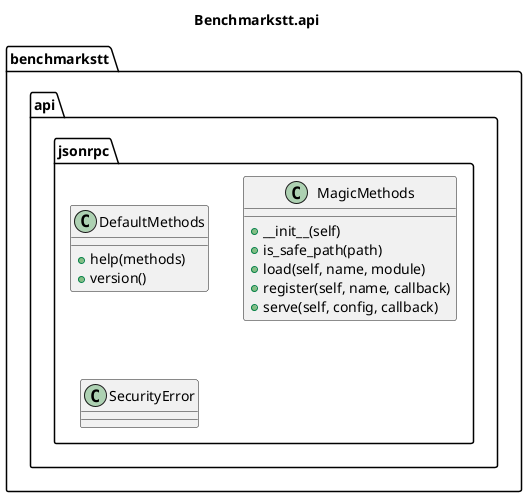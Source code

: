 @startuml
title Benchmarkstt.api


class benchmarkstt.api.jsonrpc.DefaultMethods [[https://benchmarkstt.readthedocs.io/en/latest/modules/benchmarkstt.api.jsonrpc.html#benchmarkstt.api.jsonrpc.DefaultMethods]] {
	+help(methods)
	+version()
}

class benchmarkstt.api.jsonrpc.MagicMethods [[https://benchmarkstt.readthedocs.io/en/latest/modules/benchmarkstt.api.jsonrpc.html#benchmarkstt.api.jsonrpc.MagicMethods]] {
	+__init__(self)
	+is_safe_path(path)
	+load(self, name, module)
	+register(self, name, callback)
	+serve(self, config, callback)
}

class benchmarkstt.api.jsonrpc.SecurityError [[https://benchmarkstt.readthedocs.io/en/latest/modules/benchmarkstt.api.jsonrpc.html#benchmarkstt.api.jsonrpc.SecurityError]] {
}


@enduml